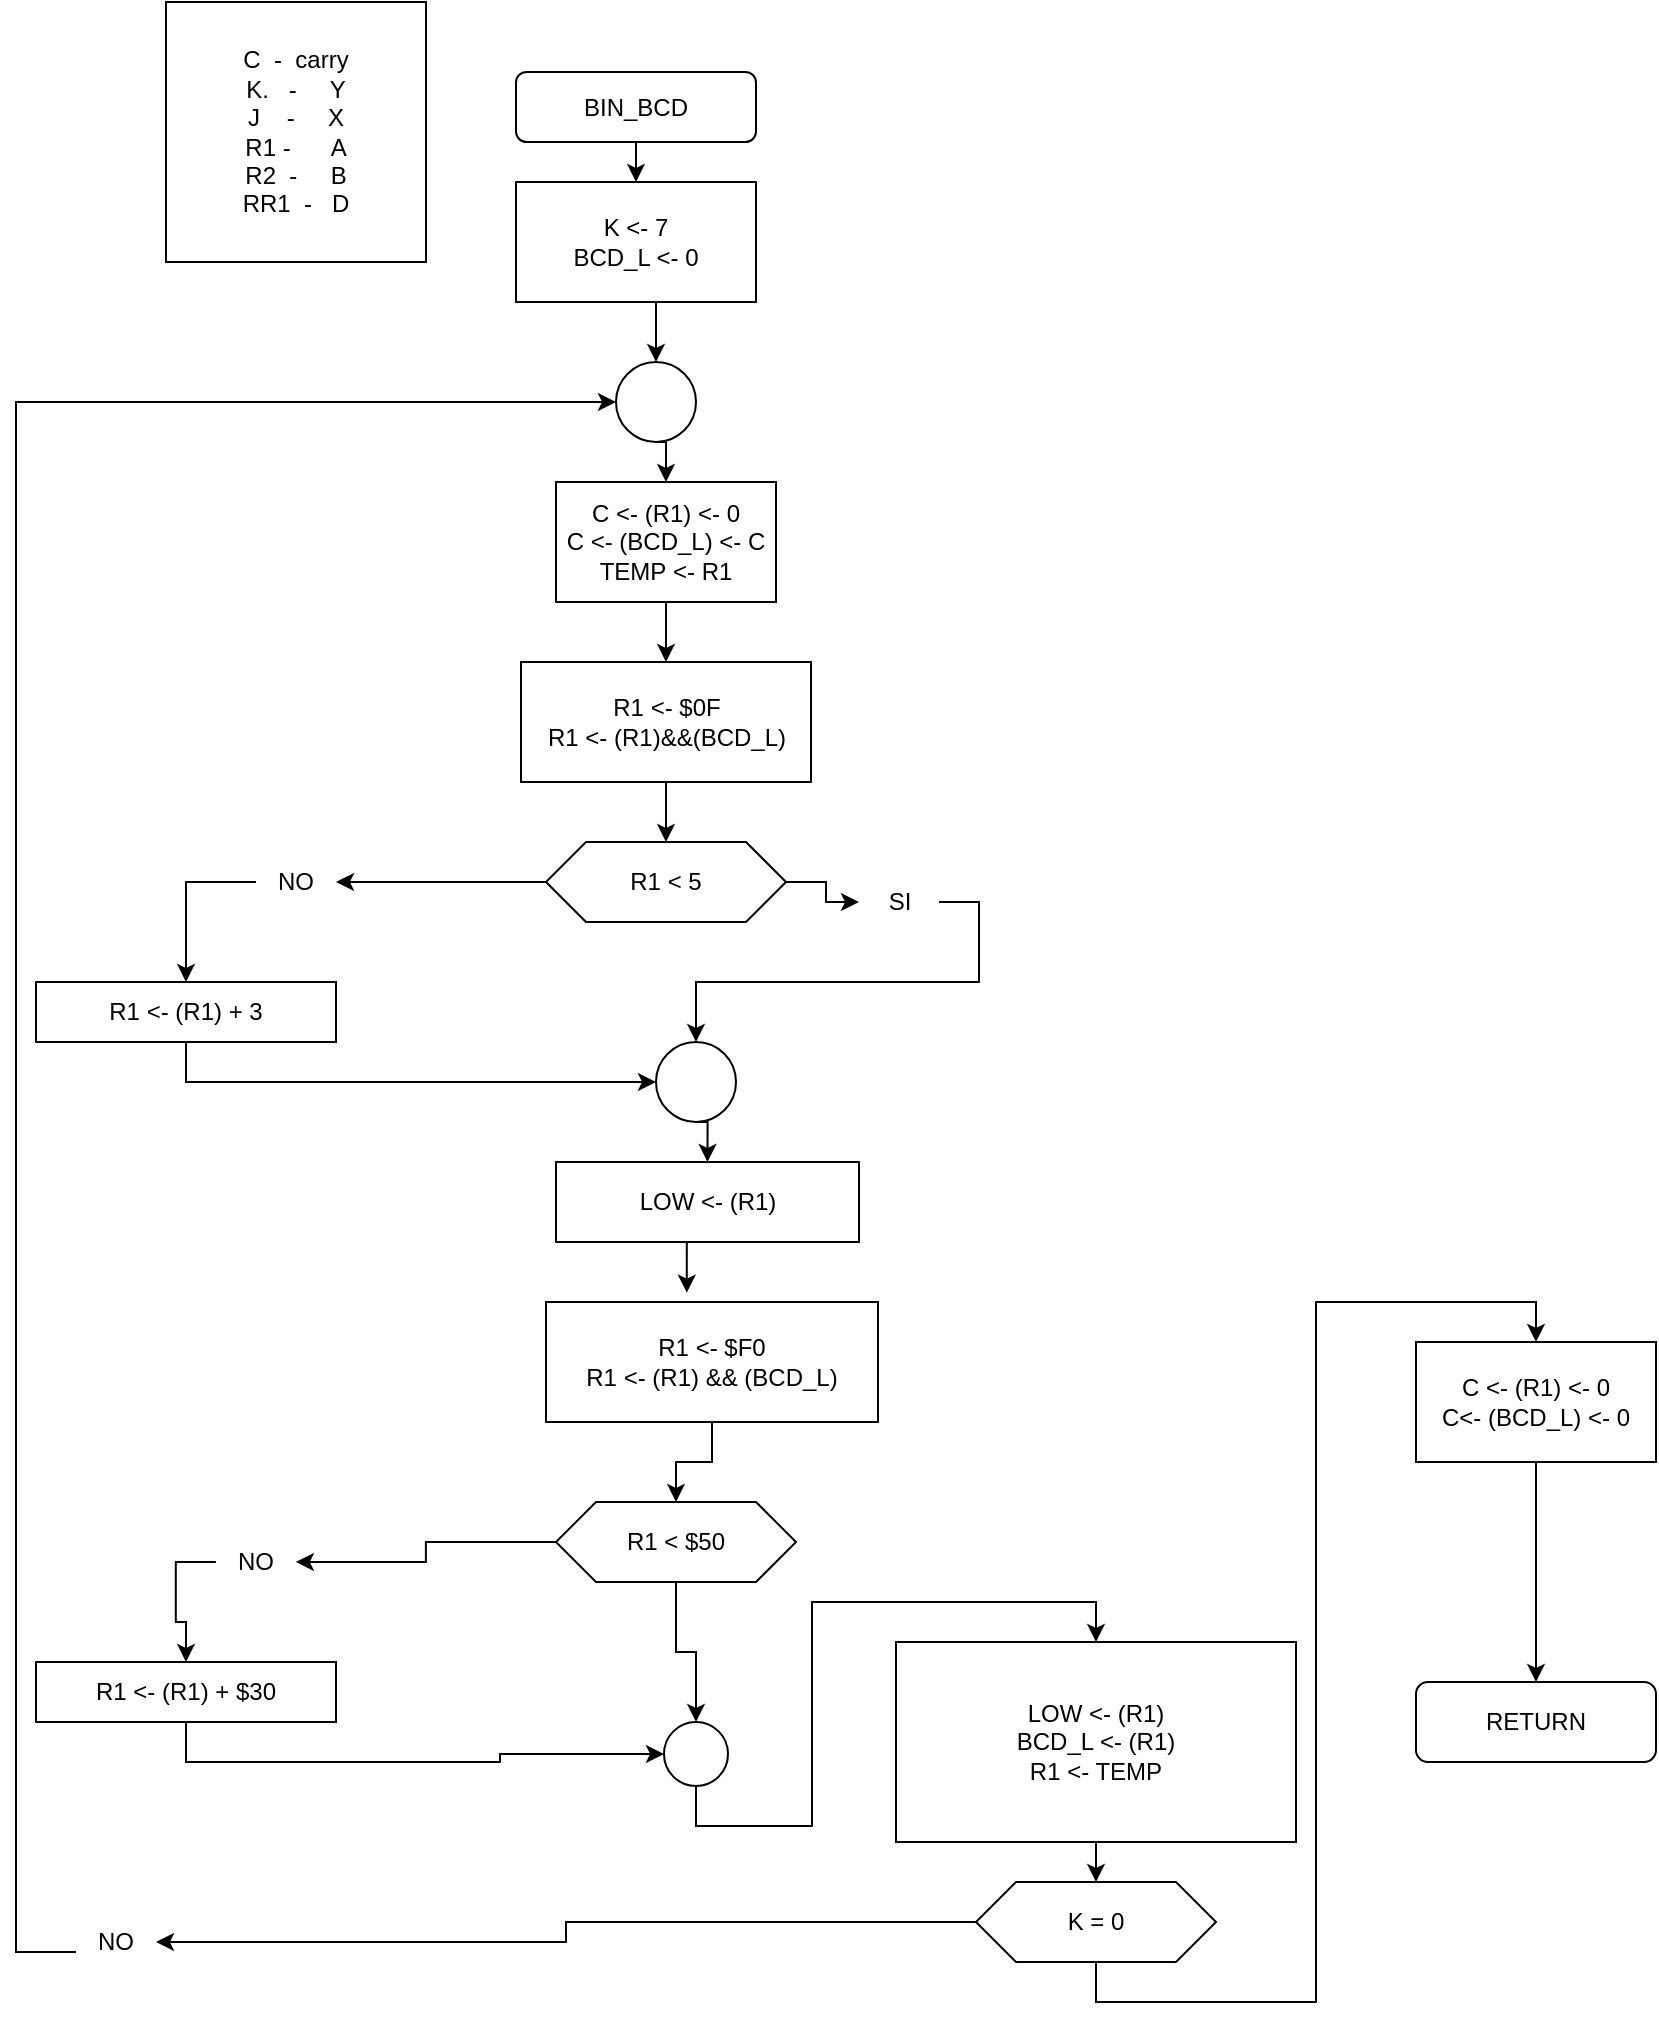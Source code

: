 <mxfile version="14.4.3" type="device"><diagram id="bLYEta_FsYsOEPnAPoia" name="Page-1"><mxGraphModel dx="685" dy="785" grid="1" gridSize="10" guides="1" tooltips="1" connect="1" arrows="1" fold="1" page="1" pageScale="1" pageWidth="850" pageHeight="1100" math="0" shadow="0"><root><mxCell id="0"/><mxCell id="1" parent="0"/><mxCell id="WHlKrhMi1MkSnsv9i7bL-40" value="C &amp;nbsp;- &amp;nbsp;carry&lt;br&gt;K. &amp;nbsp; - &amp;nbsp; &amp;nbsp; Y&lt;br&gt;J &amp;nbsp; &amp;nbsp;- &amp;nbsp; &amp;nbsp; X&lt;br&gt;R1 - &amp;nbsp; &amp;nbsp; &amp;nbsp;A&lt;br&gt;R2 &amp;nbsp;- &amp;nbsp; &amp;nbsp; B&lt;br&gt;RR1 &amp;nbsp;- &amp;nbsp; D" style="whiteSpace=wrap;html=1;aspect=fixed;" parent="1" vertex="1"><mxGeometry x="95" y="20" width="130" height="130" as="geometry"/></mxCell><mxCell id="WHlKrhMi1MkSnsv9i7bL-43" style="edgeStyle=orthogonalEdgeStyle;rounded=0;orthogonalLoop=1;jettySize=auto;html=1;exitX=0.5;exitY=1;exitDx=0;exitDy=0;entryX=0.5;entryY=0;entryDx=0;entryDy=0;" parent="1" source="WHlKrhMi1MkSnsv9i7bL-41" target="WHlKrhMi1MkSnsv9i7bL-42" edge="1"><mxGeometry relative="1" as="geometry"/></mxCell><mxCell id="WHlKrhMi1MkSnsv9i7bL-41" value="BIN_BCD" style="rounded=1;whiteSpace=wrap;html=1;" parent="1" vertex="1"><mxGeometry x="270" y="55" width="120" height="35" as="geometry"/></mxCell><mxCell id="WHlKrhMi1MkSnsv9i7bL-45" style="edgeStyle=orthogonalEdgeStyle;rounded=0;orthogonalLoop=1;jettySize=auto;html=1;exitX=0.5;exitY=1;exitDx=0;exitDy=0;entryX=0.5;entryY=0;entryDx=0;entryDy=0;" parent="1" source="WHlKrhMi1MkSnsv9i7bL-42" target="WHlKrhMi1MkSnsv9i7bL-44" edge="1"><mxGeometry relative="1" as="geometry"/></mxCell><mxCell id="WHlKrhMi1MkSnsv9i7bL-42" value="K &amp;lt;- 7&lt;br&gt;BCD_L &amp;lt;- 0" style="rounded=0;whiteSpace=wrap;html=1;" parent="1" vertex="1"><mxGeometry x="270" y="110" width="120" height="60" as="geometry"/></mxCell><mxCell id="WHlKrhMi1MkSnsv9i7bL-48" style="edgeStyle=orthogonalEdgeStyle;rounded=0;orthogonalLoop=1;jettySize=auto;html=1;exitX=0.5;exitY=1;exitDx=0;exitDy=0;entryX=0.5;entryY=0;entryDx=0;entryDy=0;" parent="1" source="WHlKrhMi1MkSnsv9i7bL-44" target="WHlKrhMi1MkSnsv9i7bL-46" edge="1"><mxGeometry relative="1" as="geometry"/></mxCell><mxCell id="WHlKrhMi1MkSnsv9i7bL-44" value="" style="ellipse;whiteSpace=wrap;html=1;aspect=fixed;" parent="1" vertex="1"><mxGeometry x="320" y="200" width="40" height="40" as="geometry"/></mxCell><mxCell id="WHlKrhMi1MkSnsv9i7bL-49" style="edgeStyle=orthogonalEdgeStyle;rounded=0;orthogonalLoop=1;jettySize=auto;html=1;exitX=0.5;exitY=1;exitDx=0;exitDy=0;entryX=0.5;entryY=0;entryDx=0;entryDy=0;" parent="1" source="WHlKrhMi1MkSnsv9i7bL-46" target="WHlKrhMi1MkSnsv9i7bL-47" edge="1"><mxGeometry relative="1" as="geometry"/></mxCell><mxCell id="WHlKrhMi1MkSnsv9i7bL-46" value="C &amp;lt;- (R1) &amp;lt;- 0&lt;br&gt;C &amp;lt;- (BCD_L) &amp;lt;- C&lt;br&gt;TEMP&amp;nbsp;&amp;lt;- R1" style="rounded=0;whiteSpace=wrap;html=1;" parent="1" vertex="1"><mxGeometry x="290" y="260" width="110" height="60" as="geometry"/></mxCell><mxCell id="WHlKrhMi1MkSnsv9i7bL-51" style="edgeStyle=orthogonalEdgeStyle;rounded=0;orthogonalLoop=1;jettySize=auto;html=1;exitX=0.5;exitY=1;exitDx=0;exitDy=0;entryX=0.5;entryY=0;entryDx=0;entryDy=0;" parent="1" source="WHlKrhMi1MkSnsv9i7bL-47" target="WHlKrhMi1MkSnsv9i7bL-50" edge="1"><mxGeometry relative="1" as="geometry"/></mxCell><mxCell id="WHlKrhMi1MkSnsv9i7bL-47" value="R1 &amp;lt;- $0F&lt;br&gt;R1 &amp;lt;- (R1)&amp;amp;&amp;amp;(BCD_L)" style="rounded=0;whiteSpace=wrap;html=1;" parent="1" vertex="1"><mxGeometry x="272.5" y="350" width="145" height="60" as="geometry"/></mxCell><mxCell id="WHlKrhMi1MkSnsv9i7bL-57" style="edgeStyle=orthogonalEdgeStyle;rounded=0;orthogonalLoop=1;jettySize=auto;html=1;exitX=0;exitY=0.5;exitDx=0;exitDy=0;" parent="1" source="WHlKrhMi1MkSnsv9i7bL-50" target="WHlKrhMi1MkSnsv9i7bL-52" edge="1"><mxGeometry relative="1" as="geometry"/></mxCell><mxCell id="6xk27uYIUq5ZieLe2obt-2" style="edgeStyle=orthogonalEdgeStyle;rounded=0;orthogonalLoop=1;jettySize=auto;html=1;exitX=1;exitY=0.5;exitDx=0;exitDy=0;" edge="1" parent="1" source="WHlKrhMi1MkSnsv9i7bL-50" target="6xk27uYIUq5ZieLe2obt-1"><mxGeometry relative="1" as="geometry"/></mxCell><mxCell id="WHlKrhMi1MkSnsv9i7bL-50" value="R1 &amp;lt; 5" style="shape=hexagon;perimeter=hexagonPerimeter2;whiteSpace=wrap;html=1;fixedSize=1;" parent="1" vertex="1"><mxGeometry x="285" y="440" width="120" height="40" as="geometry"/></mxCell><mxCell id="WHlKrhMi1MkSnsv9i7bL-59" style="edgeStyle=orthogonalEdgeStyle;rounded=0;orthogonalLoop=1;jettySize=auto;html=1;exitX=0;exitY=0.5;exitDx=0;exitDy=0;" parent="1" source="WHlKrhMi1MkSnsv9i7bL-52" target="WHlKrhMi1MkSnsv9i7bL-58" edge="1"><mxGeometry relative="1" as="geometry"/></mxCell><mxCell id="WHlKrhMi1MkSnsv9i7bL-52" value="NO" style="text;html=1;strokeColor=none;fillColor=none;align=center;verticalAlign=middle;whiteSpace=wrap;rounded=0;" parent="1" vertex="1"><mxGeometry x="140" y="450" width="40" height="20" as="geometry"/></mxCell><mxCell id="WHlKrhMi1MkSnsv9i7bL-61" style="edgeStyle=orthogonalEdgeStyle;rounded=0;orthogonalLoop=1;jettySize=auto;html=1;exitX=0.5;exitY=1;exitDx=0;exitDy=0;entryX=0;entryY=0.5;entryDx=0;entryDy=0;" parent="1" source="WHlKrhMi1MkSnsv9i7bL-58" target="WHlKrhMi1MkSnsv9i7bL-60" edge="1"><mxGeometry relative="1" as="geometry"/></mxCell><mxCell id="WHlKrhMi1MkSnsv9i7bL-58" value="R1 &amp;lt;- (R1) + 3" style="rounded=0;whiteSpace=wrap;html=1;" parent="1" vertex="1"><mxGeometry x="30" y="510" width="150" height="30" as="geometry"/></mxCell><mxCell id="WHlKrhMi1MkSnsv9i7bL-64" style="edgeStyle=orthogonalEdgeStyle;rounded=0;orthogonalLoop=1;jettySize=auto;html=1;exitX=0.5;exitY=1;exitDx=0;exitDy=0;entryX=0.5;entryY=0;entryDx=0;entryDy=0;" parent="1" source="WHlKrhMi1MkSnsv9i7bL-60" target="WHlKrhMi1MkSnsv9i7bL-63" edge="1"><mxGeometry relative="1" as="geometry"/></mxCell><mxCell id="WHlKrhMi1MkSnsv9i7bL-60" value="" style="ellipse;whiteSpace=wrap;html=1;aspect=fixed;" parent="1" vertex="1"><mxGeometry x="340" y="540" width="40" height="40" as="geometry"/></mxCell><mxCell id="WHlKrhMi1MkSnsv9i7bL-66" style="edgeStyle=orthogonalEdgeStyle;rounded=0;orthogonalLoop=1;jettySize=auto;html=1;exitX=0.5;exitY=1;exitDx=0;exitDy=0;entryX=0.424;entryY=-0.078;entryDx=0;entryDy=0;entryPerimeter=0;" parent="1" source="WHlKrhMi1MkSnsv9i7bL-63" target="WHlKrhMi1MkSnsv9i7bL-65" edge="1"><mxGeometry relative="1" as="geometry"/></mxCell><mxCell id="WHlKrhMi1MkSnsv9i7bL-63" value="LOW &amp;lt;- (R1)" style="rounded=0;whiteSpace=wrap;html=1;" parent="1" vertex="1"><mxGeometry x="290" y="600" width="151.5" height="40" as="geometry"/></mxCell><mxCell id="WHlKrhMi1MkSnsv9i7bL-68" style="edgeStyle=orthogonalEdgeStyle;rounded=0;orthogonalLoop=1;jettySize=auto;html=1;exitX=0.5;exitY=1;exitDx=0;exitDy=0;entryX=0.5;entryY=0;entryDx=0;entryDy=0;" parent="1" source="WHlKrhMi1MkSnsv9i7bL-65" target="WHlKrhMi1MkSnsv9i7bL-67" edge="1"><mxGeometry relative="1" as="geometry"/></mxCell><mxCell id="WHlKrhMi1MkSnsv9i7bL-65" value="R1 &amp;lt;- $F0&lt;br&gt;R1 &amp;lt;- (R1) &amp;amp;&amp;amp; (BCD_L)" style="rounded=0;whiteSpace=wrap;html=1;" parent="1" vertex="1"><mxGeometry x="285" y="670" width="166" height="60" as="geometry"/></mxCell><mxCell id="WHlKrhMi1MkSnsv9i7bL-73" style="edgeStyle=orthogonalEdgeStyle;rounded=0;orthogonalLoop=1;jettySize=auto;html=1;exitX=0;exitY=0.5;exitDx=0;exitDy=0;entryX=1;entryY=0.5;entryDx=0;entryDy=0;" parent="1" source="WHlKrhMi1MkSnsv9i7bL-67" target="WHlKrhMi1MkSnsv9i7bL-70" edge="1"><mxGeometry relative="1" as="geometry"/></mxCell><mxCell id="WHlKrhMi1MkSnsv9i7bL-77" style="edgeStyle=orthogonalEdgeStyle;rounded=0;orthogonalLoop=1;jettySize=auto;html=1;exitX=0.5;exitY=1;exitDx=0;exitDy=0;entryX=0.5;entryY=0;entryDx=0;entryDy=0;" parent="1" source="WHlKrhMi1MkSnsv9i7bL-67" target="WHlKrhMi1MkSnsv9i7bL-74" edge="1"><mxGeometry relative="1" as="geometry"/></mxCell><mxCell id="WHlKrhMi1MkSnsv9i7bL-67" value="R1 &amp;lt; $50" style="shape=hexagon;perimeter=hexagonPerimeter2;whiteSpace=wrap;html=1;fixedSize=1;" parent="1" vertex="1"><mxGeometry x="290" y="770" width="120" height="40" as="geometry"/></mxCell><mxCell id="WHlKrhMi1MkSnsv9i7bL-69" style="edgeStyle=orthogonalEdgeStyle;rounded=0;orthogonalLoop=1;jettySize=auto;html=1;exitX=0;exitY=0.5;exitDx=0;exitDy=0;" parent="1" source="WHlKrhMi1MkSnsv9i7bL-70" target="WHlKrhMi1MkSnsv9i7bL-72" edge="1"><mxGeometry relative="1" as="geometry"/></mxCell><mxCell id="WHlKrhMi1MkSnsv9i7bL-70" value="NO" style="text;html=1;strokeColor=none;fillColor=none;align=center;verticalAlign=middle;whiteSpace=wrap;rounded=0;" parent="1" vertex="1"><mxGeometry x="119.94" y="790" width="40" height="20" as="geometry"/></mxCell><mxCell id="WHlKrhMi1MkSnsv9i7bL-76" style="edgeStyle=orthogonalEdgeStyle;rounded=0;orthogonalLoop=1;jettySize=auto;html=1;exitX=0.5;exitY=1;exitDx=0;exitDy=0;entryX=0;entryY=0.5;entryDx=0;entryDy=0;" parent="1" source="WHlKrhMi1MkSnsv9i7bL-72" target="WHlKrhMi1MkSnsv9i7bL-74" edge="1"><mxGeometry relative="1" as="geometry"/></mxCell><mxCell id="WHlKrhMi1MkSnsv9i7bL-72" value="R1 &amp;lt;- (R1) + $30" style="rounded=0;whiteSpace=wrap;html=1;" parent="1" vertex="1"><mxGeometry x="30" y="850" width="150" height="30" as="geometry"/></mxCell><mxCell id="WHlKrhMi1MkSnsv9i7bL-79" style="edgeStyle=orthogonalEdgeStyle;rounded=0;orthogonalLoop=1;jettySize=auto;html=1;exitX=0.5;exitY=1;exitDx=0;exitDy=0;entryX=0.5;entryY=0;entryDx=0;entryDy=0;" parent="1" source="WHlKrhMi1MkSnsv9i7bL-74" target="WHlKrhMi1MkSnsv9i7bL-78" edge="1"><mxGeometry relative="1" as="geometry"/></mxCell><mxCell id="WHlKrhMi1MkSnsv9i7bL-74" value="" style="ellipse;whiteSpace=wrap;html=1;aspect=fixed;" parent="1" vertex="1"><mxGeometry x="344" y="880" width="32" height="32" as="geometry"/></mxCell><mxCell id="WHlKrhMi1MkSnsv9i7bL-81" style="edgeStyle=orthogonalEdgeStyle;rounded=0;orthogonalLoop=1;jettySize=auto;html=1;exitX=0.5;exitY=1;exitDx=0;exitDy=0;entryX=0.5;entryY=0;entryDx=0;entryDy=0;" parent="1" source="WHlKrhMi1MkSnsv9i7bL-78" target="WHlKrhMi1MkSnsv9i7bL-80" edge="1"><mxGeometry relative="1" as="geometry"/></mxCell><mxCell id="WHlKrhMi1MkSnsv9i7bL-78" value="LOW &amp;lt;- (R1)&lt;br&gt;BCD_L &amp;lt;- (R1)&lt;br&gt;R1 &amp;lt;- TEMP" style="rounded=0;whiteSpace=wrap;html=1;" parent="1" vertex="1"><mxGeometry x="460" y="840" width="200" height="100" as="geometry"/></mxCell><mxCell id="WHlKrhMi1MkSnsv9i7bL-83" style="edgeStyle=orthogonalEdgeStyle;rounded=0;orthogonalLoop=1;jettySize=auto;html=1;exitX=0;exitY=0.5;exitDx=0;exitDy=0;entryX=1;entryY=0.5;entryDx=0;entryDy=0;" parent="1" source="WHlKrhMi1MkSnsv9i7bL-80" target="WHlKrhMi1MkSnsv9i7bL-82" edge="1"><mxGeometry relative="1" as="geometry"/></mxCell><mxCell id="WHlKrhMi1MkSnsv9i7bL-88" style="edgeStyle=orthogonalEdgeStyle;rounded=0;orthogonalLoop=1;jettySize=auto;html=1;exitX=0.5;exitY=1;exitDx=0;exitDy=0;entryX=0.5;entryY=0;entryDx=0;entryDy=0;" parent="1" source="WHlKrhMi1MkSnsv9i7bL-80" target="WHlKrhMi1MkSnsv9i7bL-87" edge="1"><mxGeometry relative="1" as="geometry"/></mxCell><mxCell id="WHlKrhMi1MkSnsv9i7bL-80" value="K = 0" style="shape=hexagon;perimeter=hexagonPerimeter2;whiteSpace=wrap;html=1;fixedSize=1;" parent="1" vertex="1"><mxGeometry x="500" y="960" width="120" height="40" as="geometry"/></mxCell><mxCell id="WHlKrhMi1MkSnsv9i7bL-84" style="edgeStyle=orthogonalEdgeStyle;rounded=0;orthogonalLoop=1;jettySize=auto;html=1;exitX=0;exitY=0.75;exitDx=0;exitDy=0;entryX=0;entryY=0.5;entryDx=0;entryDy=0;" parent="1" source="WHlKrhMi1MkSnsv9i7bL-82" target="WHlKrhMi1MkSnsv9i7bL-44" edge="1"><mxGeometry relative="1" as="geometry"><Array as="points"><mxPoint x="20" y="995"/><mxPoint x="20" y="220"/></Array></mxGeometry></mxCell><mxCell id="WHlKrhMi1MkSnsv9i7bL-82" value="NO" style="text;html=1;strokeColor=none;fillColor=none;align=center;verticalAlign=middle;whiteSpace=wrap;rounded=0;" parent="1" vertex="1"><mxGeometry x="50" y="980" width="40" height="20" as="geometry"/></mxCell><mxCell id="WHlKrhMi1MkSnsv9i7bL-90" style="edgeStyle=orthogonalEdgeStyle;rounded=0;orthogonalLoop=1;jettySize=auto;html=1;exitX=0.5;exitY=1;exitDx=0;exitDy=0;entryX=0.5;entryY=0;entryDx=0;entryDy=0;" parent="1" source="WHlKrhMi1MkSnsv9i7bL-87" target="WHlKrhMi1MkSnsv9i7bL-89" edge="1"><mxGeometry relative="1" as="geometry"/></mxCell><mxCell id="WHlKrhMi1MkSnsv9i7bL-87" value="C &amp;lt;- (R1) &amp;lt;- 0&lt;br&gt;C&amp;lt;- (BCD_L) &amp;lt;- 0" style="rounded=0;whiteSpace=wrap;html=1;" parent="1" vertex="1"><mxGeometry x="720" y="690" width="120" height="60" as="geometry"/></mxCell><mxCell id="WHlKrhMi1MkSnsv9i7bL-89" value="RETURN" style="rounded=1;whiteSpace=wrap;html=1;" parent="1" vertex="1"><mxGeometry x="720" y="860" width="120" height="40" as="geometry"/></mxCell><mxCell id="6xk27uYIUq5ZieLe2obt-3" style="edgeStyle=orthogonalEdgeStyle;rounded=0;orthogonalLoop=1;jettySize=auto;html=1;exitX=1;exitY=0.5;exitDx=0;exitDy=0;" edge="1" parent="1" source="6xk27uYIUq5ZieLe2obt-1" target="WHlKrhMi1MkSnsv9i7bL-60"><mxGeometry relative="1" as="geometry"/></mxCell><mxCell id="6xk27uYIUq5ZieLe2obt-1" value="SI" style="text;html=1;strokeColor=none;fillColor=none;align=center;verticalAlign=middle;whiteSpace=wrap;rounded=0;" vertex="1" parent="1"><mxGeometry x="441.5" y="460" width="40" height="20" as="geometry"/></mxCell></root></mxGraphModel></diagram></mxfile>
